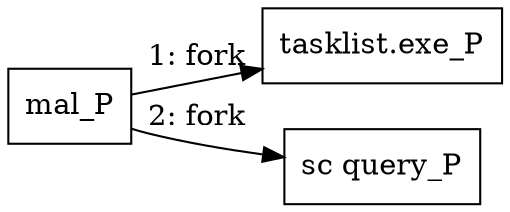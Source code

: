 digraph T1007 {
rankdir="LR"
size="9"
fixedsize="false"
splines="true"
nodesep=0.3
ranksep=0
fontsize=10
overlap="scalexy"
engine= "neato"
	"mal_P" [node_type=Process shape=box]
	"tasklist.exe_P" [node_type=Process shape=box]
	"sc query_P" [node_type=Process shape=box]
	"mal_P" -> "tasklist.exe_P" [label="1: fork"]
	"mal_P" -> "sc query_P" [label="2: fork"]
}
